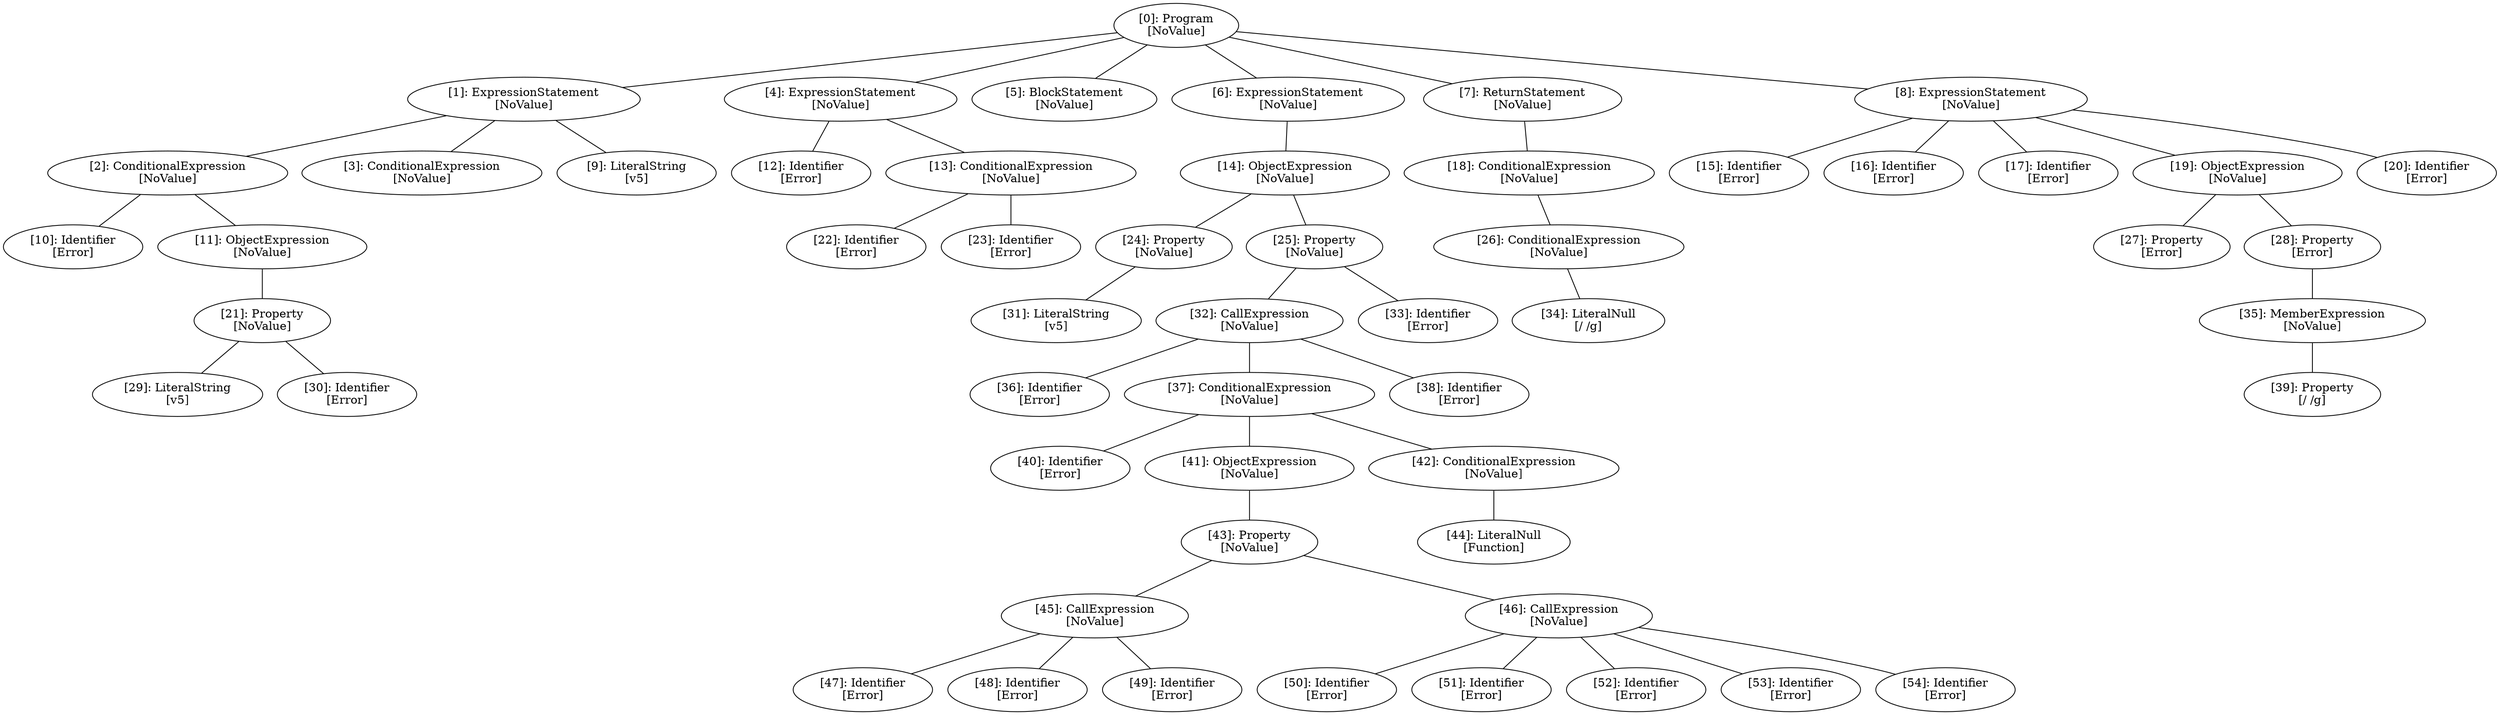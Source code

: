 // Result
graph {
	0 [label="[0]: Program
[NoValue]"]
	1 [label="[1]: ExpressionStatement
[NoValue]"]
	2 [label="[2]: ConditionalExpression
[NoValue]"]
	3 [label="[3]: ConditionalExpression
[NoValue]"]
	4 [label="[4]: ExpressionStatement
[NoValue]"]
	5 [label="[5]: BlockStatement
[NoValue]"]
	6 [label="[6]: ExpressionStatement
[NoValue]"]
	7 [label="[7]: ReturnStatement
[NoValue]"]
	8 [label="[8]: ExpressionStatement
[NoValue]"]
	9 [label="[9]: LiteralString
[v5]"]
	10 [label="[10]: Identifier
[Error]"]
	11 [label="[11]: ObjectExpression
[NoValue]"]
	12 [label="[12]: Identifier
[Error]"]
	13 [label="[13]: ConditionalExpression
[NoValue]"]
	14 [label="[14]: ObjectExpression
[NoValue]"]
	15 [label="[15]: Identifier
[Error]"]
	16 [label="[16]: Identifier
[Error]"]
	17 [label="[17]: Identifier
[Error]"]
	18 [label="[18]: ConditionalExpression
[NoValue]"]
	19 [label="[19]: ObjectExpression
[NoValue]"]
	20 [label="[20]: Identifier
[Error]"]
	21 [label="[21]: Property
[NoValue]"]
	22 [label="[22]: Identifier
[Error]"]
	23 [label="[23]: Identifier
[Error]"]
	24 [label="[24]: Property
[NoValue]"]
	25 [label="[25]: Property
[NoValue]"]
	26 [label="[26]: ConditionalExpression
[NoValue]"]
	27 [label="[27]: Property
[Error]"]
	28 [label="[28]: Property
[Error]"]
	29 [label="[29]: LiteralString
[v5]"]
	30 [label="[30]: Identifier
[Error]"]
	31 [label="[31]: LiteralString
[v5]"]
	32 [label="[32]: CallExpression
[NoValue]"]
	33 [label="[33]: Identifier
[Error]"]
	34 [label="[34]: LiteralNull
[/ /g]"]
	35 [label="[35]: MemberExpression
[NoValue]"]
	36 [label="[36]: Identifier
[Error]"]
	37 [label="[37]: ConditionalExpression
[NoValue]"]
	38 [label="[38]: Identifier
[Error]"]
	39 [label="[39]: Property
[/ /g]"]
	40 [label="[40]: Identifier
[Error]"]
	41 [label="[41]: ObjectExpression
[NoValue]"]
	42 [label="[42]: ConditionalExpression
[NoValue]"]
	43 [label="[43]: Property
[NoValue]"]
	44 [label="[44]: LiteralNull
[Function]"]
	45 [label="[45]: CallExpression
[NoValue]"]
	46 [label="[46]: CallExpression
[NoValue]"]
	47 [label="[47]: Identifier
[Error]"]
	48 [label="[48]: Identifier
[Error]"]
	49 [label="[49]: Identifier
[Error]"]
	50 [label="[50]: Identifier
[Error]"]
	51 [label="[51]: Identifier
[Error]"]
	52 [label="[52]: Identifier
[Error]"]
	53 [label="[53]: Identifier
[Error]"]
	54 [label="[54]: Identifier
[Error]"]
	0 -- 1
	0 -- 4
	0 -- 5
	0 -- 6
	0 -- 7
	0 -- 8
	1 -- 2
	1 -- 3
	1 -- 9
	2 -- 10
	2 -- 11
	4 -- 12
	4 -- 13
	6 -- 14
	7 -- 18
	8 -- 15
	8 -- 16
	8 -- 17
	8 -- 19
	8 -- 20
	11 -- 21
	13 -- 22
	13 -- 23
	14 -- 24
	14 -- 25
	18 -- 26
	19 -- 27
	19 -- 28
	21 -- 29
	21 -- 30
	24 -- 31
	25 -- 32
	25 -- 33
	26 -- 34
	28 -- 35
	32 -- 36
	32 -- 37
	32 -- 38
	35 -- 39
	37 -- 40
	37 -- 41
	37 -- 42
	41 -- 43
	42 -- 44
	43 -- 45
	43 -- 46
	45 -- 47
	45 -- 48
	45 -- 49
	46 -- 50
	46 -- 51
	46 -- 52
	46 -- 53
	46 -- 54
}
